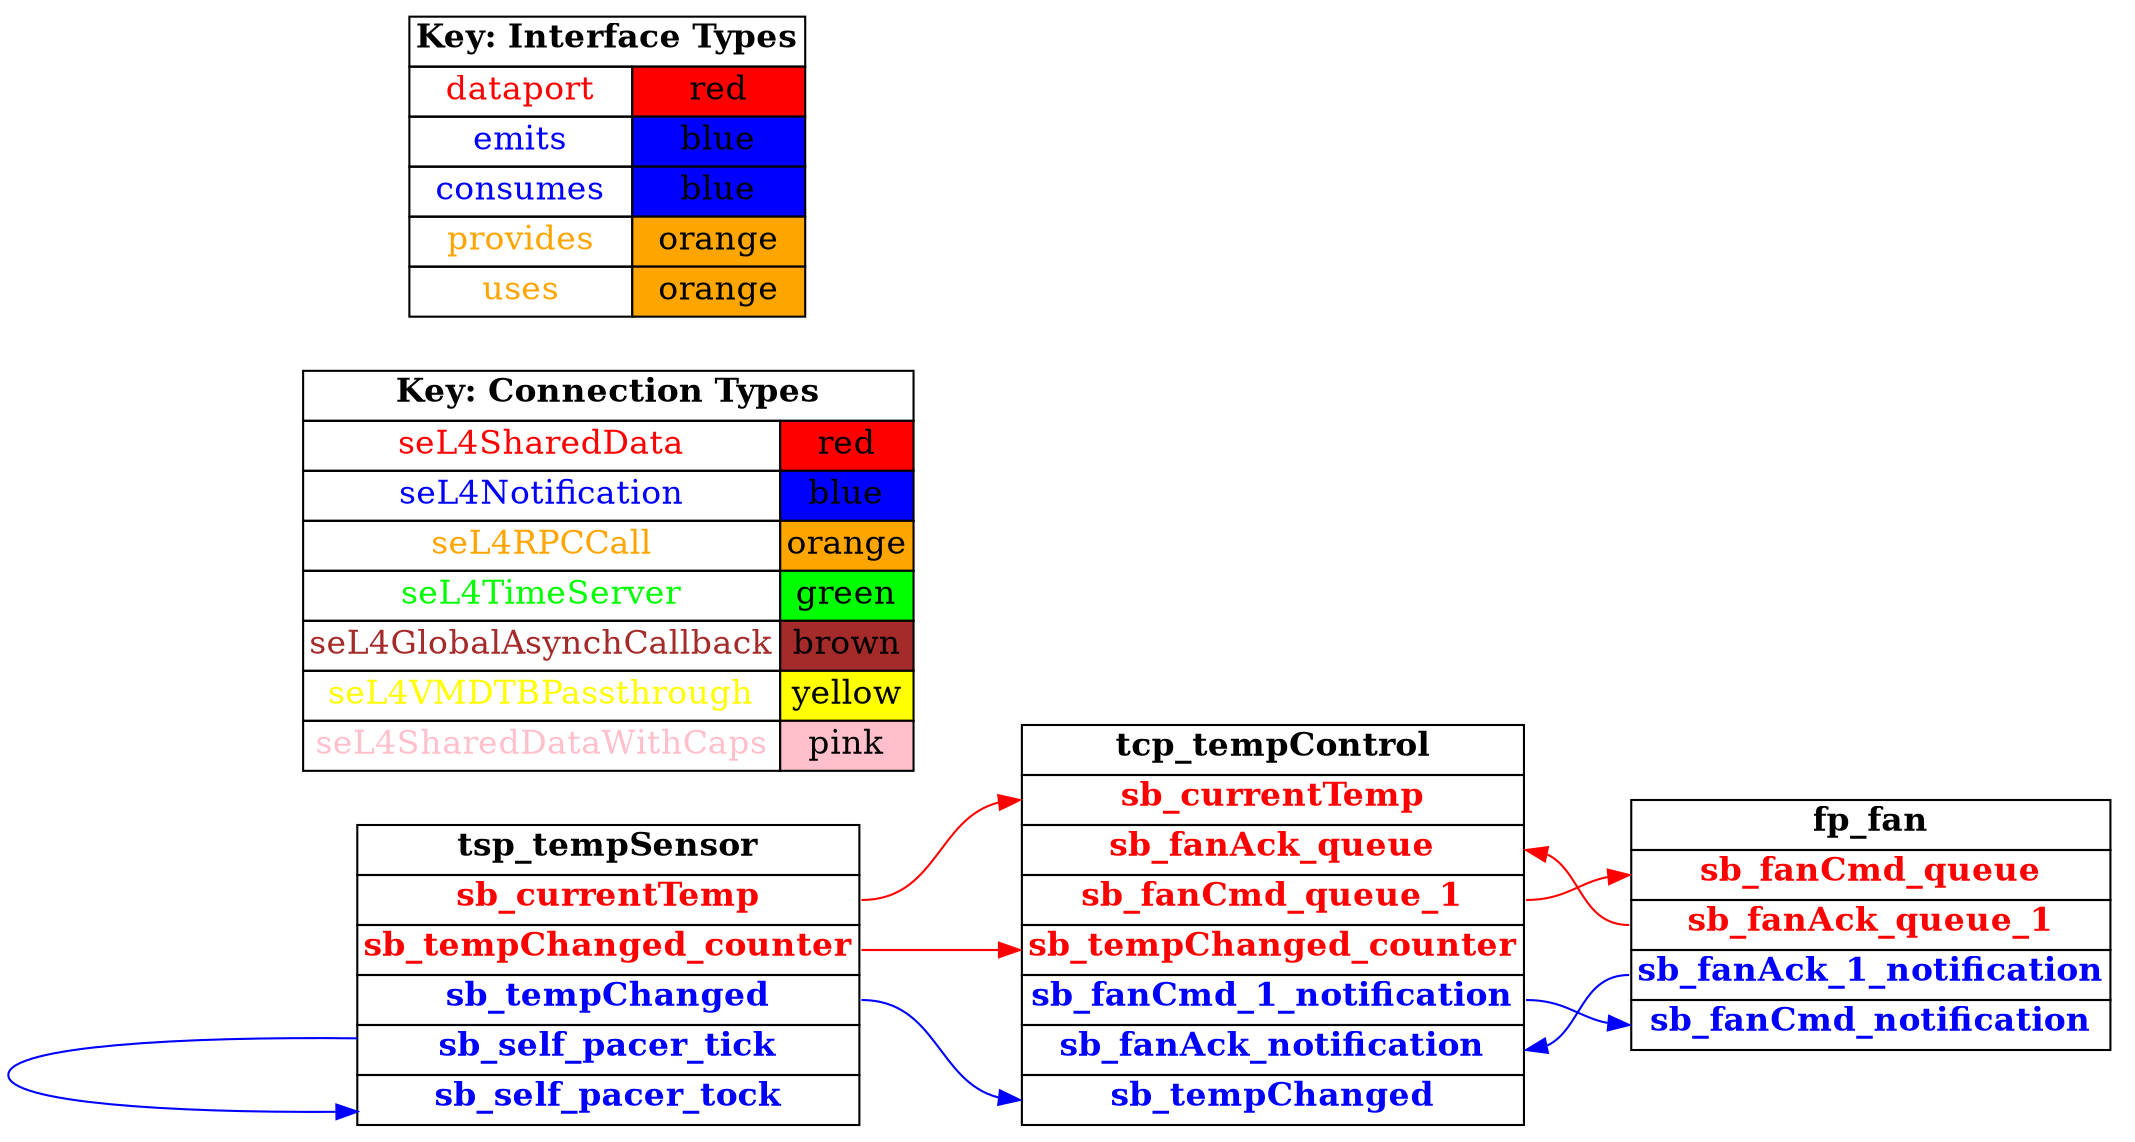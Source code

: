 digraph g {
graph [
  overlap = false,
  rankdir = "LR"
];
node [
  fontsize = "16",
  shape = "ellipse"
];
edge [
];

tsp_tempSensor [
  label=<
    <TABLE BORDER="0" CELLBORDER="1" CELLSPACING="0">
      <TR><TD><B>tsp_tempSensor</B></TD></TR>
      <TR><TD PORT="sb_currentTemp"><FONT COLOR="red"><B>sb_currentTemp</B></FONT></TD></TR>
      <TR><TD PORT="sb_tempChanged_counter"><FONT COLOR="red"><B>sb_tempChanged_counter</B></FONT></TD></TR>
      <TR><TD PORT="sb_tempChanged"><FONT COLOR="blue"><B>sb_tempChanged</B></FONT></TD></TR>
      <TR><TD PORT="sb_self_pacer_tick"><FONT COLOR="blue"><B>sb_self_pacer_tick</B></FONT></TD></TR>
      <TR><TD PORT="sb_self_pacer_tock"><FONT COLOR="blue"><B>sb_self_pacer_tock</B></FONT></TD></TR>"
    </TABLE>
  >
  shape=plaintext
];

tcp_tempControl [
  label=<
    <TABLE BORDER="0" CELLBORDER="1" CELLSPACING="0">
      <TR><TD><B>tcp_tempControl</B></TD></TR>
      <TR><TD PORT="sb_currentTemp"><FONT COLOR="red"><B>sb_currentTemp</B></FONT></TD></TR>
      <TR><TD PORT="sb_fanAck_queue"><FONT COLOR="red"><B>sb_fanAck_queue</B></FONT></TD></TR>
      <TR><TD PORT="sb_fanCmd_queue_1"><FONT COLOR="red"><B>sb_fanCmd_queue_1</B></FONT></TD></TR>
      <TR><TD PORT="sb_tempChanged_counter"><FONT COLOR="red"><B>sb_tempChanged_counter</B></FONT></TD></TR>
      <TR><TD PORT="sb_fanCmd_1_notification"><FONT COLOR="blue"><B>sb_fanCmd_1_notification</B></FONT></TD></TR>
      <TR><TD PORT="sb_fanAck_notification"><FONT COLOR="blue"><B>sb_fanAck_notification</B></FONT></TD></TR>
      <TR><TD PORT="sb_tempChanged"><FONT COLOR="blue"><B>sb_tempChanged</B></FONT></TD></TR>"
    </TABLE>
  >
  shape=plaintext
];

fp_fan [
  label=<
    <TABLE BORDER="0" CELLBORDER="1" CELLSPACING="0">
      <TR><TD><B>fp_fan</B></TD></TR>
      <TR><TD PORT="sb_fanCmd_queue"><FONT COLOR="red"><B>sb_fanCmd_queue</B></FONT></TD></TR>
      <TR><TD PORT="sb_fanAck_queue_1"><FONT COLOR="red"><B>sb_fanAck_queue_1</B></FONT></TD></TR>
      <TR><TD PORT="sb_fanAck_1_notification"><FONT COLOR="blue"><B>sb_fanAck_1_notification</B></FONT></TD></TR>
      <TR><TD PORT="sb_fanCmd_notification"><FONT COLOR="blue"><B>sb_fanCmd_notification</B></FONT></TD></TR>"
    </TABLE>
  >
  shape=plaintext
];

connectiontypekey [
  label=<
   <TABLE BORDER="0" CELLBORDER="1" CELLSPACING="0">
     <TR><TD COLSPAN="2"><B>Key: Connection Types</B></TD></TR>
     <TR><TD><FONT COLOR="red">seL4SharedData</FONT></TD><TD BGCOLOR="red">red</TD></TR>
     <TR><TD><FONT COLOR="blue">seL4Notification</FONT></TD><TD BGCOLOR="blue">blue</TD></TR>
     <TR><TD><FONT COLOR="orange">seL4RPCCall</FONT></TD><TD BGCOLOR="orange">orange</TD></TR>
     <TR><TD><FONT COLOR="green">seL4TimeServer</FONT></TD><TD BGCOLOR="green">green</TD></TR>
     <TR><TD><FONT COLOR="brown">seL4GlobalAsynchCallback</FONT></TD><TD BGCOLOR="brown">brown</TD></TR>
     <TR><TD><FONT COLOR="yellow">seL4VMDTBPassthrough</FONT></TD><TD BGCOLOR="yellow">yellow</TD></TR>
     <TR><TD><FONT COLOR="pink">seL4SharedDataWithCaps</FONT></TD><TD BGCOLOR="pink">pink</TD></TR>
   </TABLE>
  >
  shape=plaintext
];

interfacetypekey [
  label=<
   <TABLE BORDER="0" CELLBORDER="1" CELLSPACING="0">
     <TR><TD COLSPAN="2"><B>Key: Interface Types</B></TD></TR>
     <TR><TD><FONT COLOR="red">dataport</FONT></TD><TD BGCOLOR="red">red</TD></TR>
     <TR><TD><FONT COLOR="blue">emits</FONT></TD><TD BGCOLOR="blue">blue</TD></TR>
     <TR><TD><FONT COLOR="blue">consumes</FONT></TD><TD BGCOLOR="blue">blue</TD></TR>
     <TR><TD><FONT COLOR="orange">provides</FONT></TD><TD BGCOLOR="orange">orange</TD></TR>
     <TR><TD><FONT COLOR="orange">uses</FONT></TD><TD BGCOLOR="orange">orange</TD></TR>
   </TABLE>
  >
  shape=plaintext
];

"tsp_tempSensor":sb_currentTemp -> "tcp_tempControl":sb_currentTemp [
  color="red"
  //label = "seL4SharedData"
  id = conn1

];

"tsp_tempSensor":sb_tempChanged -> "tcp_tempControl":sb_tempChanged [
  color="blue"
  //label = "seL4Notification"
  id = conn2

];

"tsp_tempSensor":sb_tempChanged_counter -> "tcp_tempControl":sb_tempChanged_counter [
  color="red"
  //label = "seL4SharedData"
  id = conn3

];

"tcp_tempControl":sb_fanCmd_1_notification -> "fp_fan":sb_fanCmd_notification [
  color="blue"
  //label = "seL4Notification"
  id = conn4

];

"tcp_tempControl":sb_fanCmd_queue_1 -> "fp_fan":sb_fanCmd_queue [
  color="red"
  //label = "seL4SharedData"
  id = conn5

];

"fp_fan":sb_fanAck_1_notification -> "tcp_tempControl":sb_fanAck_notification [
  color="blue"
  //label = "seL4Notification"
  id = conn6

];

"fp_fan":sb_fanAck_queue_1 -> "tcp_tempControl":sb_fanAck_queue [
  color="red"
  //label = "seL4SharedData"
  id = conn7

];

"tsp_tempSensor":sb_self_pacer_tick -> "tsp_tempSensor":sb_self_pacer_tock [
  color="blue"
  //label = "seL4Notification"
  id = conn8

];

}